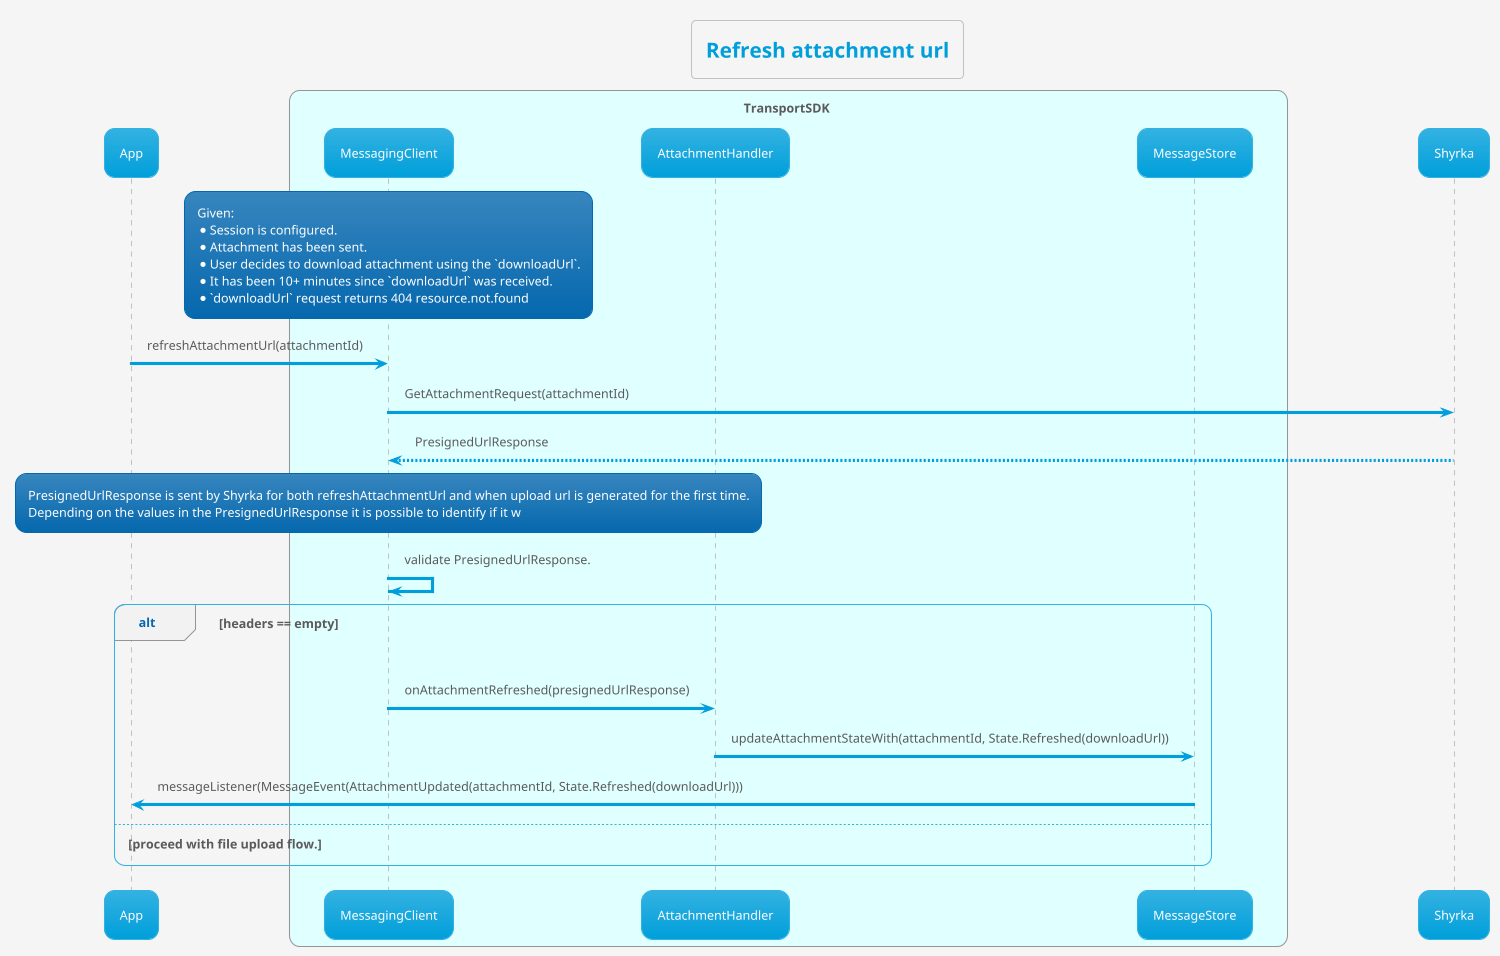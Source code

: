 @startuml
'https://plantuml.com/sequence-diagram

!theme bluegray
!pragma teoz true

!Backend  = "f4a46088"
!$OKAlt  = "c9ffc933"

skinparam backgroundColor #whitesmoke
title Refresh attachment url

participant App
box TransportSDK #lightcyan
participant MessagingClient
participant AttachmentHandler
participant MessageStore
end box
participant Shyrka


rnote over MessagingClient
  Given:
  * Session is configured.
  * Attachment has been sent.
  * User decides to download attachment using the `downloadUrl`.
  * It has been 10+ minutes since `downloadUrl` was received.
  * `downloadUrl` request returns 404 resource.not.found
end rnote

App -> MessagingClient : refreshAttachmentUrl(attachmentId)
MessagingClient -> Shyrka : GetAttachmentRequest(attachmentId)
Shyrka --> MessagingClient : PresignedUrlResponse
rnote over MessagingClient
PresignedUrlResponse is sent by Shyrka for both refreshAttachmentUrl and when upload url is generated for the first time.
Depending on the values in the PresignedUrlResponse it is possible to identify if it w
end rnote
MessagingClient -> MessagingClient : validate PresignedUrlResponse.
alt headers == empty
MessagingClient -> AttachmentHandler : onAttachmentRefreshed(presignedUrlResponse)
AttachmentHandler -> MessageStore : updateAttachmentStateWith(attachmentId, State.Refreshed(downloadUrl))
MessageStore -> App : messageListener(MessageEvent(AttachmentUpdated(attachmentId, State.Refreshed(downloadUrl)))
else proceed with file upload flow.

@enduml

